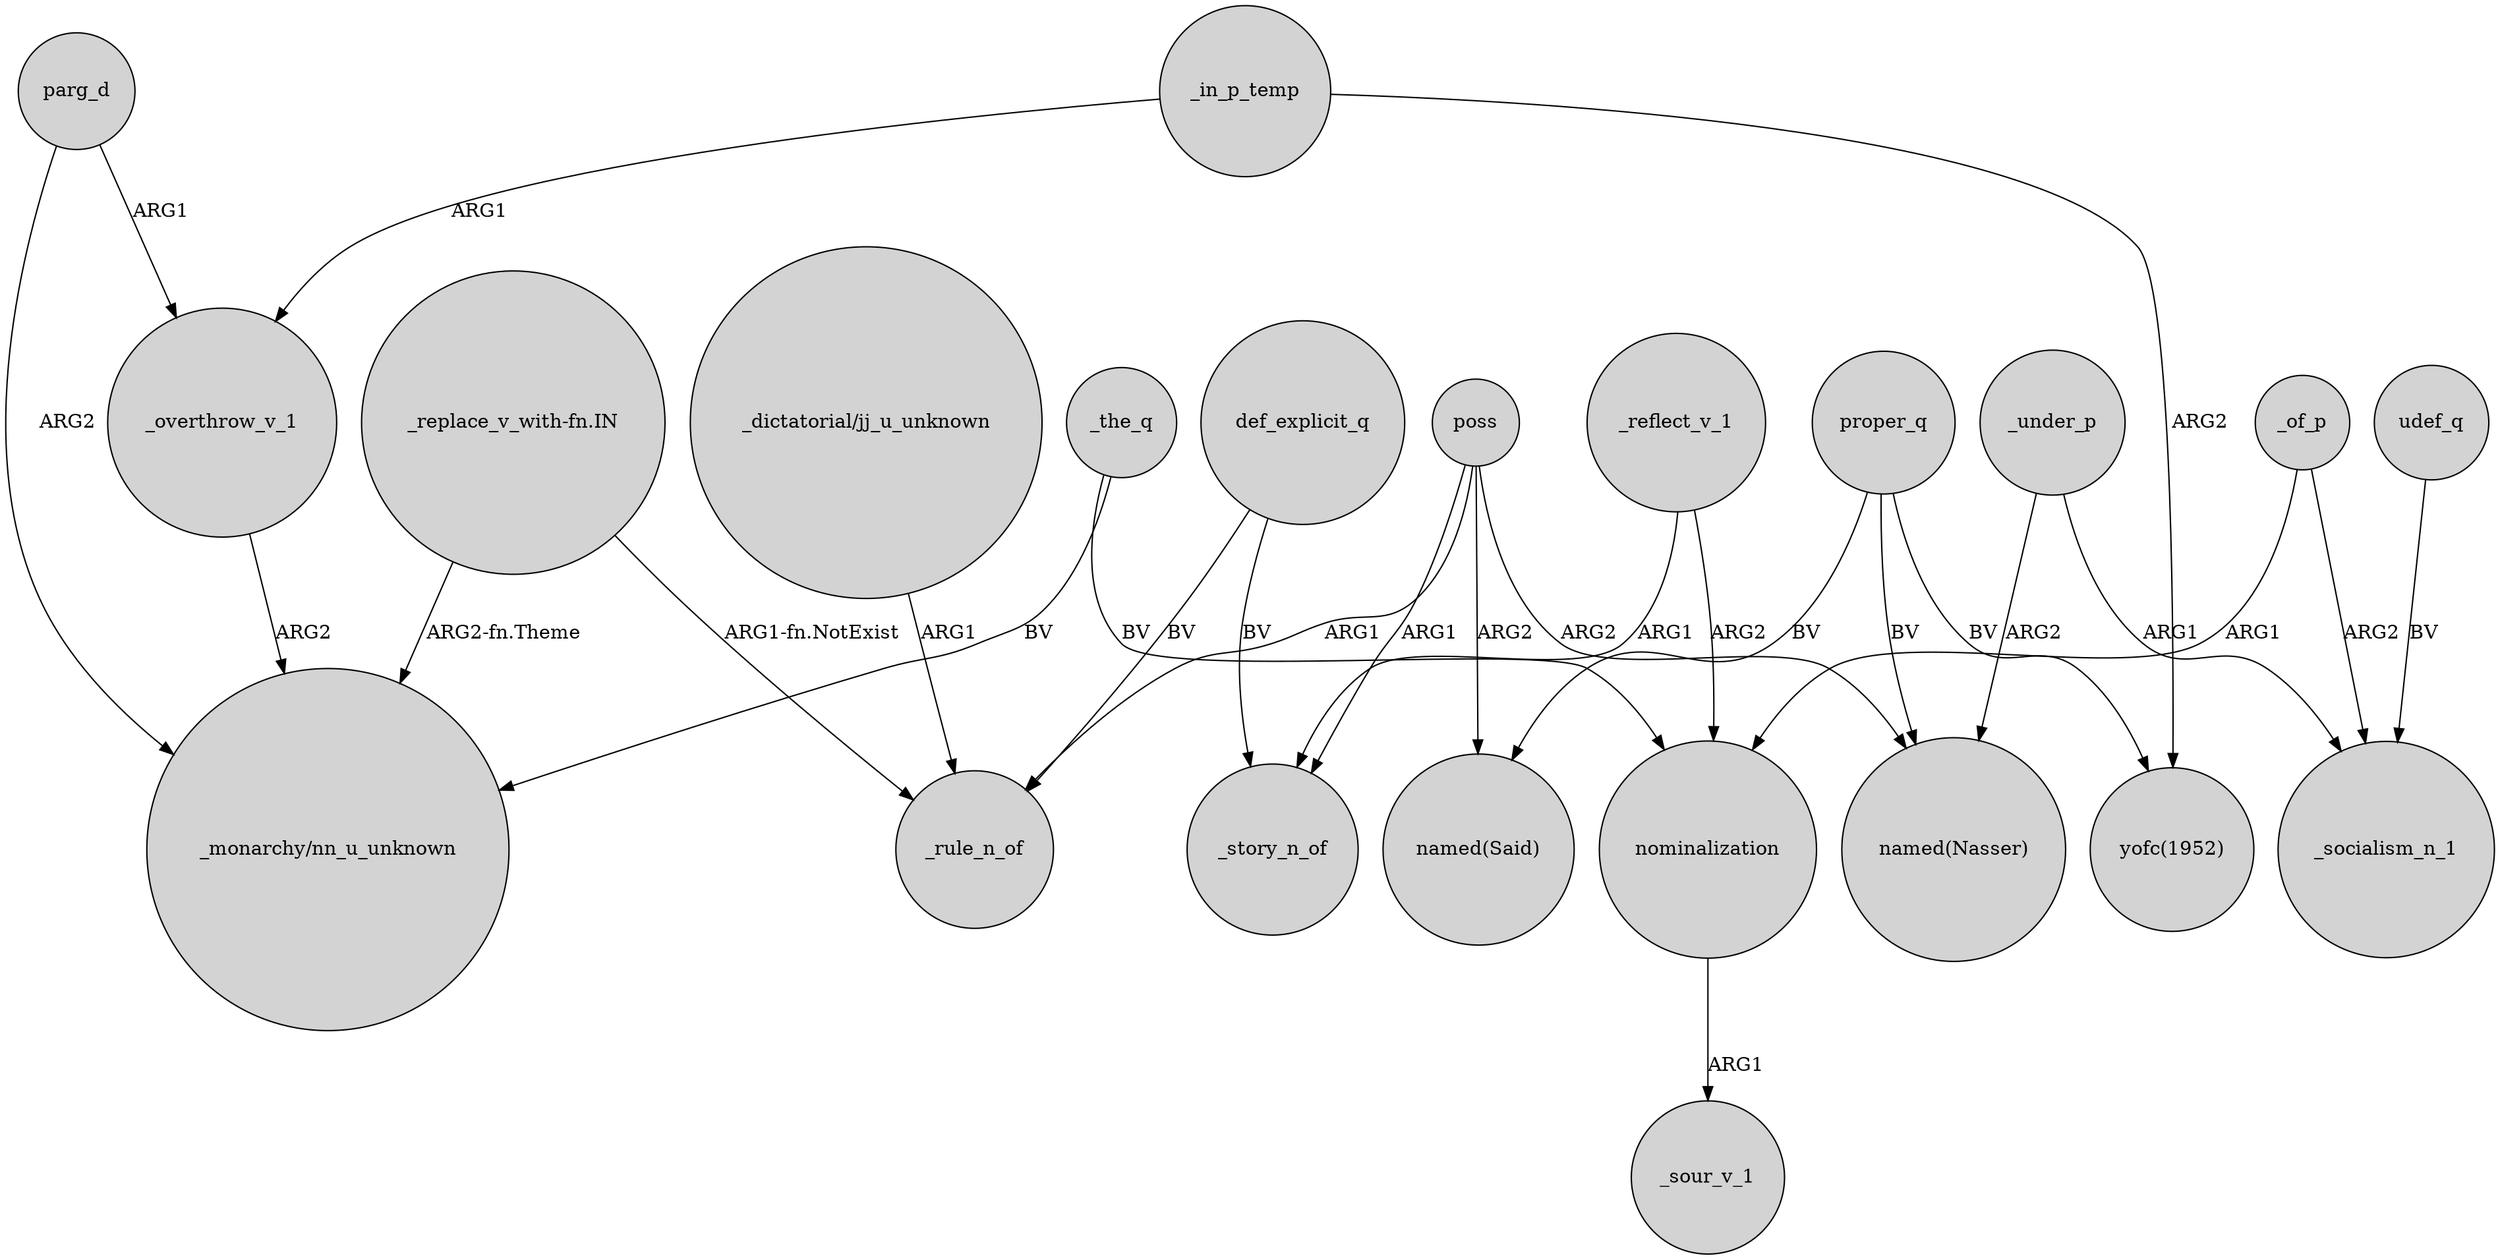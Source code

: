 digraph {
	node [shape=circle style=filled]
	def_explicit_q -> _rule_n_of [label=BV]
	"_replace_v_with-fn.IN" -> _rule_n_of [label="ARG1-fn.NotExist"]
	parg_d -> _overthrow_v_1 [label=ARG1]
	nominalization -> _sour_v_1 [label=ARG1]
	_the_q -> "_monarchy/nn_u_unknown" [label=BV]
	poss -> "named(Nasser)" [label=ARG2]
	udef_q -> _socialism_n_1 [label=BV]
	_under_p -> "named(Nasser)" [label=ARG2]
	_of_p -> nominalization [label=ARG1]
	proper_q -> "yofc(1952)" [label=BV]
	_overthrow_v_1 -> "_monarchy/nn_u_unknown" [label=ARG2]
	parg_d -> "_monarchy/nn_u_unknown" [label=ARG2]
	proper_q -> "named(Said)" [label=BV]
	"_dictatorial/jj_u_unknown" -> _rule_n_of [label=ARG1]
	_reflect_v_1 -> _story_n_of [label=ARG1]
	"_replace_v_with-fn.IN" -> "_monarchy/nn_u_unknown" [label="ARG2-fn.Theme"]
	_of_p -> _socialism_n_1 [label=ARG2]
	poss -> _story_n_of [label=ARG1]
	poss -> _rule_n_of [label=ARG1]
	_in_p_temp -> _overthrow_v_1 [label=ARG1]
	poss -> "named(Said)" [label=ARG2]
	_in_p_temp -> "yofc(1952)" [label=ARG2]
	def_explicit_q -> _story_n_of [label=BV]
	_reflect_v_1 -> nominalization [label=ARG2]
	proper_q -> "named(Nasser)" [label=BV]
	_the_q -> nominalization [label=BV]
	_under_p -> _socialism_n_1 [label=ARG1]
}
